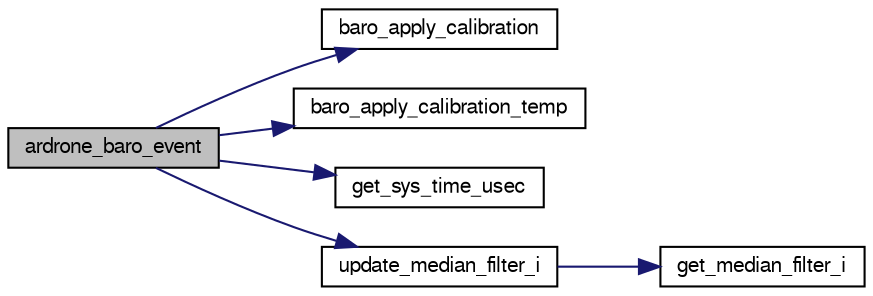 digraph "ardrone_baro_event"
{
  edge [fontname="FreeSans",fontsize="10",labelfontname="FreeSans",labelfontsize="10"];
  node [fontname="FreeSans",fontsize="10",shape=record];
  rankdir="LR";
  Node1 [label="ardrone_baro_event",height=0.2,width=0.4,color="black", fillcolor="grey75", style="filled", fontcolor="black"];
  Node1 -> Node2 [color="midnightblue",fontsize="10",style="solid",fontname="FreeSans"];
  Node2 [label="baro_apply_calibration",height=0.2,width=0.4,color="black", fillcolor="white", style="filled",URL="$ardrone_2baro__board_8c.html#a324cbe14bc8cfd2eb549bdd524dfb56d",tooltip="Apply temperature and sensor calibration to get pressure in Pa. "];
  Node1 -> Node3 [color="midnightblue",fontsize="10",style="solid",fontname="FreeSans"];
  Node3 [label="baro_apply_calibration_temp",height=0.2,width=0.4,color="black", fillcolor="white", style="filled",URL="$ardrone_2baro__board_8c.html#a84855eebddeb9c1cbdad203028037fe8",tooltip="Apply temperature calibration. "];
  Node1 -> Node4 [color="midnightblue",fontsize="10",style="solid",fontname="FreeSans"];
  Node4 [label="get_sys_time_usec",height=0.2,width=0.4,color="black", fillcolor="white", style="filled",URL="$chibios_2mcu__periph_2sys__time__arch_8c.html#a7ddfef1f78a56c6b4c4c536b5d670bfb",tooltip="Get the time in microseconds since startup. "];
  Node1 -> Node5 [color="midnightblue",fontsize="10",style="solid",fontname="FreeSans"];
  Node5 [label="update_median_filter_i",height=0.2,width=0.4,color="black", fillcolor="white", style="filled",URL="$median__filter_8h.html#a87c4aea132190eff249c7eebe4c9e730"];
  Node5 -> Node6 [color="midnightblue",fontsize="10",style="solid",fontname="FreeSans"];
  Node6 [label="get_median_filter_i",height=0.2,width=0.4,color="black", fillcolor="white", style="filled",URL="$median__filter_8h.html#ac2d1df417cffe3a92ae5ab588c09e9cf"];
}
